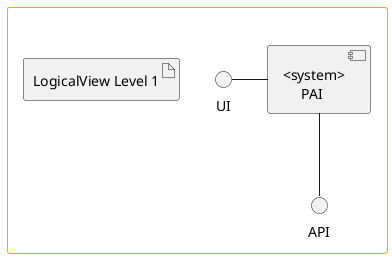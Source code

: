 @startuml

skinparam rectangle {
  BorderColor Orange
  BackgroundColor White
}

rectangle " " as SystemBox {

  artifact "LogicalView Level 1" as D1

  component "<system>\n     PAI" as PAI {
  }

  interface "UI" as UI
  interface "API" as API

  UI -right- PAI
  API -up- PAI
}

@enduml

